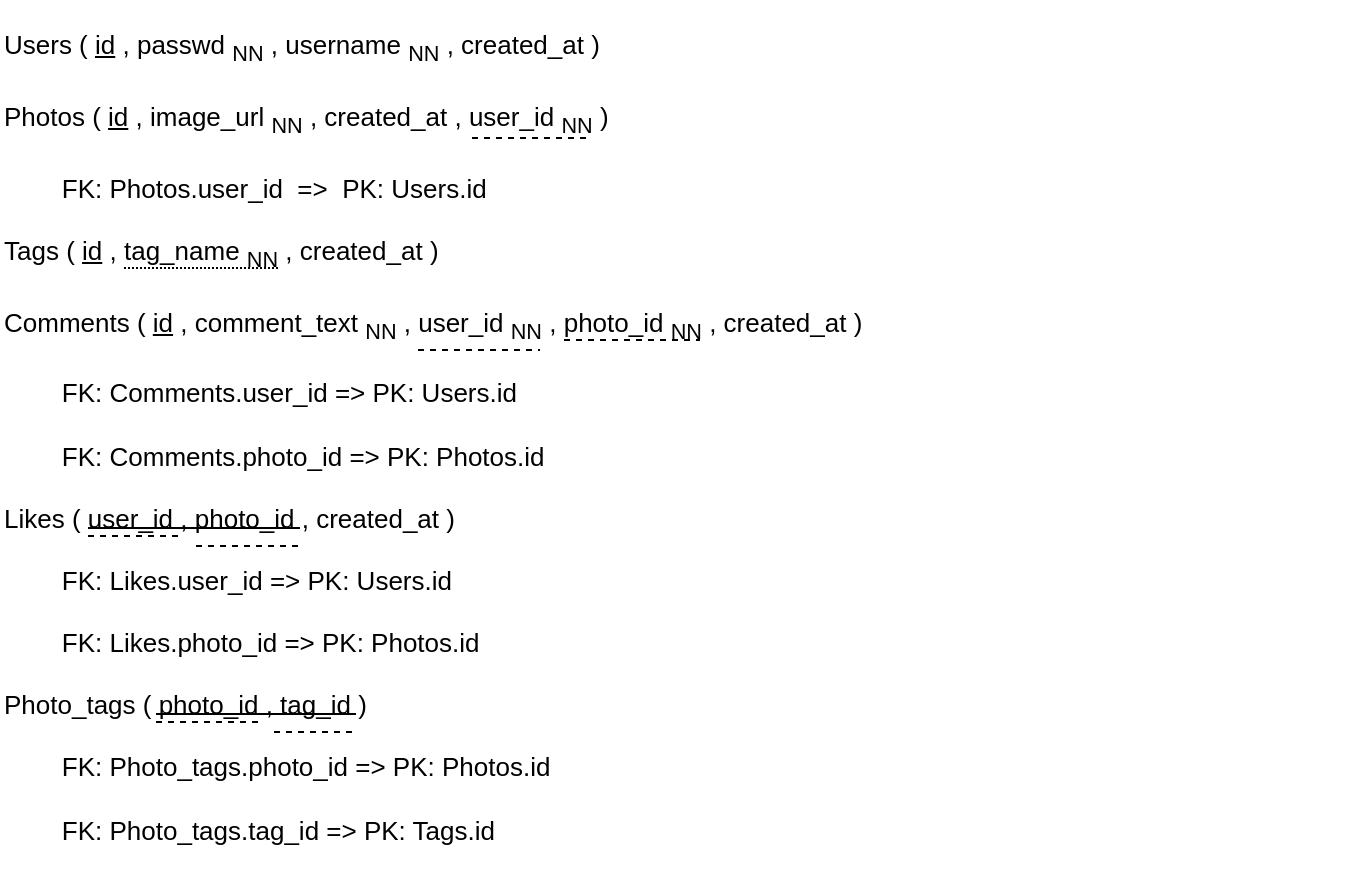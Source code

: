 <mxfile version="15.4.0" type="device"><diagram id="R2lEEEUBdFMjLlhIrx00" name="Page-1"><mxGraphModel dx="702" dy="423" grid="1" gridSize="10" guides="1" tooltips="1" connect="1" arrows="1" fold="1" page="1" pageScale="1" pageWidth="850" pageHeight="1100" math="0" shadow="0" extFonts="Permanent Marker^https://fonts.googleapis.com/css?family=Permanent+Marker"><root><mxCell id="0"/><mxCell id="1" parent="0"/><mxCell id="_NiX1hI1mn0IZtthqFrD-21" value="&lt;font style=&quot;line-height: 240% ; font-size: 13px&quot;&gt;&lt;span&gt;Users ( &lt;/span&gt;&lt;u&gt;id&lt;/u&gt;&lt;span&gt;&amp;nbsp;, passwd&amp;nbsp;&lt;/span&gt;&lt;sub&gt;NN&lt;/sub&gt;&lt;span&gt; , username&amp;nbsp;&lt;/span&gt;&lt;sub&gt;NN&lt;/sub&gt;&lt;span&gt; , created_at )&lt;/span&gt;&lt;br&gt;&lt;span&gt;Photos ( &lt;/span&gt;&lt;u&gt;id&lt;/u&gt;&lt;span&gt;&amp;nbsp;, image_url&amp;nbsp;&lt;/span&gt;&lt;sub&gt;NN&lt;/sub&gt;&lt;span&gt; , created_at , user_id&amp;nbsp;&lt;/span&gt;&lt;sub&gt;NN&lt;/sub&gt;&lt;span&gt; )&lt;/span&gt;&lt;br&gt;&lt;span&gt;&#9;&lt;/span&gt;&lt;span&gt;&#9;&lt;span&gt;&#9;&lt;/span&gt;&lt;span style=&quot;white-space: pre&quot;&gt;&#9;&lt;/span&gt;FK: Photos.user_id&amp;nbsp; =&amp;gt;&amp;nbsp; PK: Users.id&lt;/span&gt;&lt;br&gt;&lt;span&gt;Tags ( &lt;/span&gt;&lt;u&gt;id&lt;/u&gt;&lt;span&gt;&amp;nbsp;, tag_name &lt;/span&gt;&lt;span&gt;&lt;sub&gt;NN&lt;/sub&gt;&lt;/span&gt;&lt;span&gt; , created_at )&lt;br&gt;&lt;/span&gt;Comments ( &lt;u&gt;id&lt;/u&gt;&amp;nbsp;, comment_text &lt;sub&gt;NN&lt;/sub&gt; , user_id &lt;sub&gt;NN&lt;/sub&gt; , photo_id &lt;sub&gt;NN&lt;/sub&gt; , created_at )&lt;br&gt;&lt;span style=&quot;white-space: pre&quot;&gt;&#9;&lt;/span&gt;FK: Comments.user_id =&amp;gt; PK: Users.id&lt;br&gt;&lt;span style=&quot;white-space: pre&quot;&gt;&#9;&lt;/span&gt;FK: Comments.photo_id =&amp;gt; PK: Photos.id&lt;br&gt;Likes ( user_id , photo_id , created_at )&lt;br&gt;&lt;span style=&quot;white-space: pre&quot;&gt;&#9;&lt;/span&gt;FK: Likes.user_id =&amp;gt; PK: Users.id&lt;br&gt;&lt;span style=&quot;white-space: pre&quot;&gt;&#9;&lt;/span&gt;FK: Likes.photo_id =&amp;gt; PK: Photos.id&lt;br&gt;Photo_tags ( photo_id , tag_id )&lt;br&gt;&lt;span style=&quot;white-space: pre&quot;&gt;&#9;&lt;/span&gt;FK: Photo_tags.photo_id =&amp;gt; PK: Photos.id&lt;br&gt;&lt;span style=&quot;white-space: pre&quot;&gt;&#9;&lt;/span&gt;FK: Photo_tags.tag_id =&amp;gt; PK: Tags.id&lt;br&gt;&lt;/font&gt;" style="text;html=1;strokeColor=none;fillColor=none;align=left;verticalAlign=top;whiteSpace=wrap;rounded=0;" vertex="1" parent="1"><mxGeometry x="80" y="10" width="680" height="440" as="geometry"/></mxCell><mxCell id="_NiX1hI1mn0IZtthqFrD-22" value="" style="line;strokeWidth=1;html=1;verticalAlign=top;dashed=1;strokeColor=default;" vertex="1" parent="1"><mxGeometry x="316" y="74" width="60" height="10" as="geometry"/></mxCell><mxCell id="_NiX1hI1mn0IZtthqFrD-24" value="" style="line;strokeWidth=1;html=1;verticalAlign=top;dashed=1;strokeColor=default;dashPattern=1 1;" vertex="1" parent="1"><mxGeometry x="142" y="139" width="78" height="10" as="geometry"/></mxCell><mxCell id="_NiX1hI1mn0IZtthqFrD-25" value="" style="line;strokeWidth=1;html=1;verticalAlign=top;dashed=1;strokeColor=default;" vertex="1" parent="1"><mxGeometry x="362" y="175" width="68" height="10" as="geometry"/></mxCell><mxCell id="_NiX1hI1mn0IZtthqFrD-26" value="" style="line;strokeWidth=1;html=1;verticalAlign=top;dashed=1;strokeColor=default;" vertex="1" parent="1"><mxGeometry x="289" y="180" width="61" height="10" as="geometry"/></mxCell><mxCell id="_NiX1hI1mn0IZtthqFrD-27" value="" style="line;strokeWidth=1;html=1;verticalAlign=top;strokeColor=default;" vertex="1" parent="1"><mxGeometry x="124" y="269" width="106" height="10" as="geometry"/></mxCell><mxCell id="_NiX1hI1mn0IZtthqFrD-28" value="" style="line;strokeWidth=1;html=1;verticalAlign=top;dashed=1;strokeColor=default;" vertex="1" parent="1"><mxGeometry x="124" y="273" width="46" height="10" as="geometry"/></mxCell><mxCell id="_NiX1hI1mn0IZtthqFrD-29" value="" style="line;strokeWidth=1;html=1;verticalAlign=top;dashed=1;strokeColor=default;" vertex="1" parent="1"><mxGeometry x="178" y="278" width="52" height="10" as="geometry"/></mxCell><mxCell id="_NiX1hI1mn0IZtthqFrD-30" value="" style="line;strokeWidth=1;html=1;verticalAlign=top;strokeColor=default;" vertex="1" parent="1"><mxGeometry x="158" y="362" width="100" height="10" as="geometry"/></mxCell><mxCell id="_NiX1hI1mn0IZtthqFrD-31" value="" style="line;strokeWidth=1;html=1;verticalAlign=top;dashed=1;strokeColor=default;" vertex="1" parent="1"><mxGeometry x="158" y="366" width="52" height="10" as="geometry"/></mxCell><mxCell id="_NiX1hI1mn0IZtthqFrD-32" value="" style="line;strokeWidth=1;html=1;verticalAlign=top;dashed=1;strokeColor=default;" vertex="1" parent="1"><mxGeometry x="217" y="371" width="42" height="10" as="geometry"/></mxCell></root></mxGraphModel></diagram></mxfile>